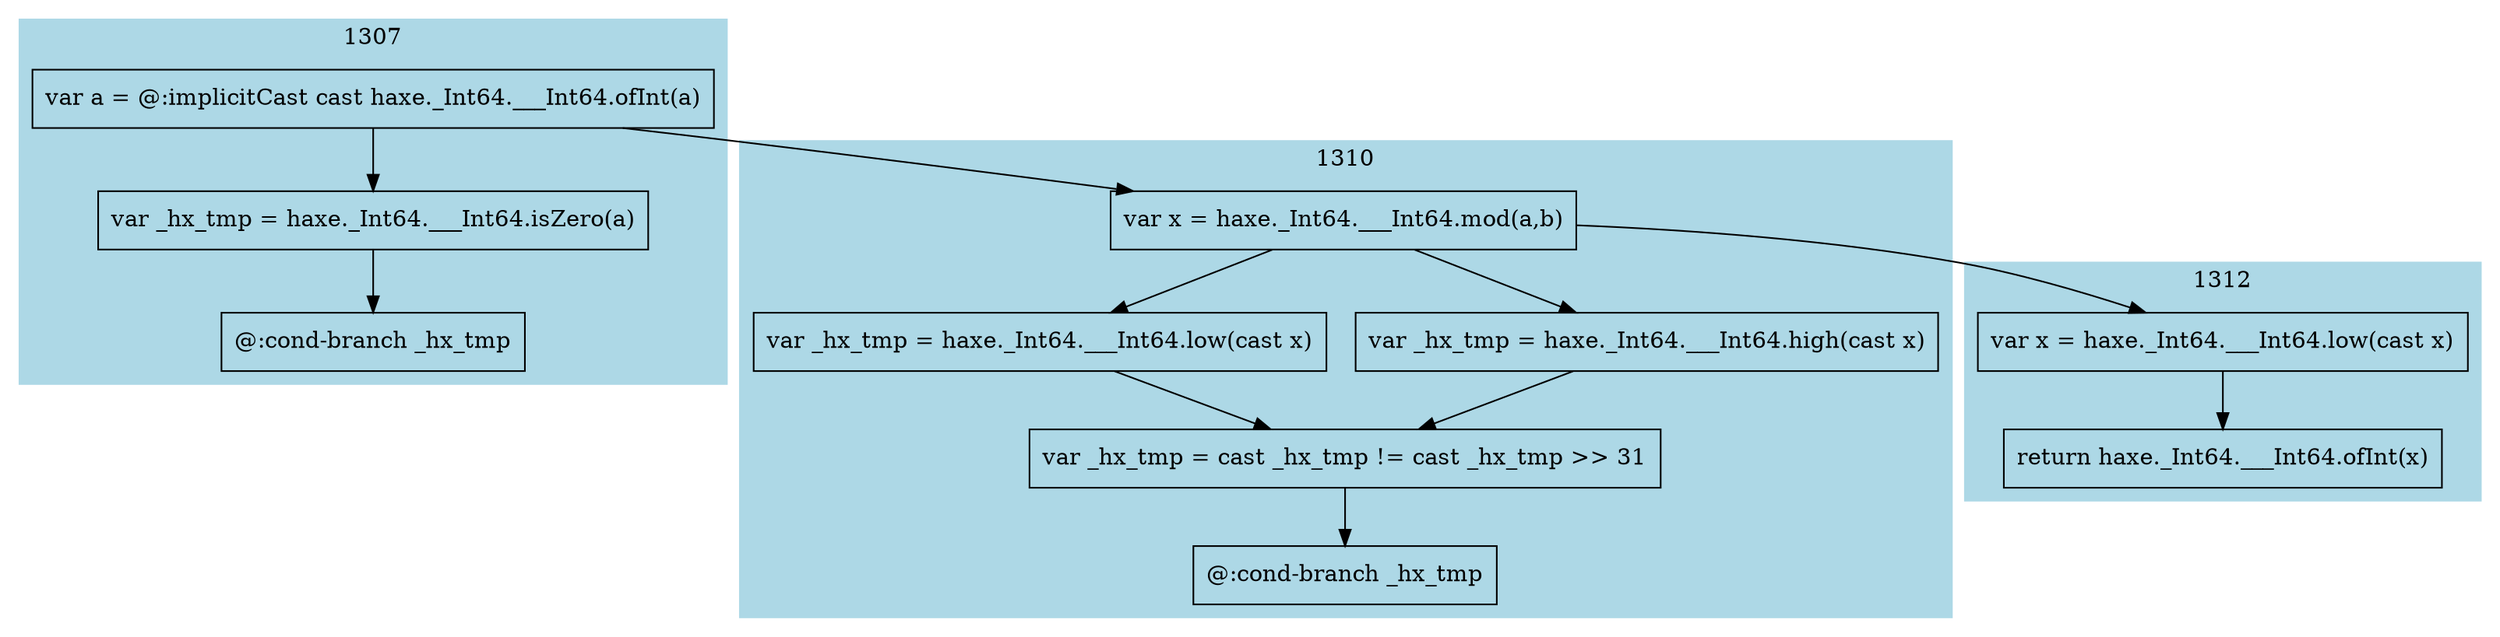 digraph graphname {
e1307_false_0 -> e1310_false_0;
e1307_false_0 -> e1307_false_1;
e1307_false_1 -> e1307_false_2;
e1310_false_0 -> e1312_false_0;
e1310_false_0 -> e1310_false_2;
e1310_false_0 -> e1310_false_1;
e1310_false_1 -> e1310_false_3;
e1310_false_2 -> e1310_false_3;
e1310_false_3 -> e1310_false_4;
e1312_false_0 -> e1312_false_1;
subgraph cluster_1312 {
label=1312;
style=filled;
color=lightblue;
e1312_false_1[shape=box,label="return haxe._Int64.___Int64.ofInt(x)"];
e1312_false_0[shape=box,label="var x = haxe._Int64.___Int64.low(cast x)"];
}
subgraph cluster_1310 {
label=1310;
style=filled;
color=lightblue;
e1310_false_4[shape=box,label="@:cond-branch _hx_tmp"];
e1310_false_3[shape=box,label="var _hx_tmp = cast _hx_tmp != cast _hx_tmp >> 31"];
e1310_false_2[shape=box,label="var _hx_tmp = haxe._Int64.___Int64.low(cast x)"];
e1310_false_1[shape=box,label="var _hx_tmp = haxe._Int64.___Int64.high(cast x)"];
e1310_false_0[shape=box,label="var x = haxe._Int64.___Int64.mod(a,b)"];
}
subgraph cluster_1307 {
label=1307;
style=filled;
color=lightblue;
e1307_false_2[shape=box,label="@:cond-branch _hx_tmp"];
e1307_false_1[shape=box,label="var _hx_tmp = haxe._Int64.___Int64.isZero(a)"];
e1307_false_0[shape=box,label="var a = @:implicitCast cast haxe._Int64.___Int64.ofInt(a)"];
}
}
